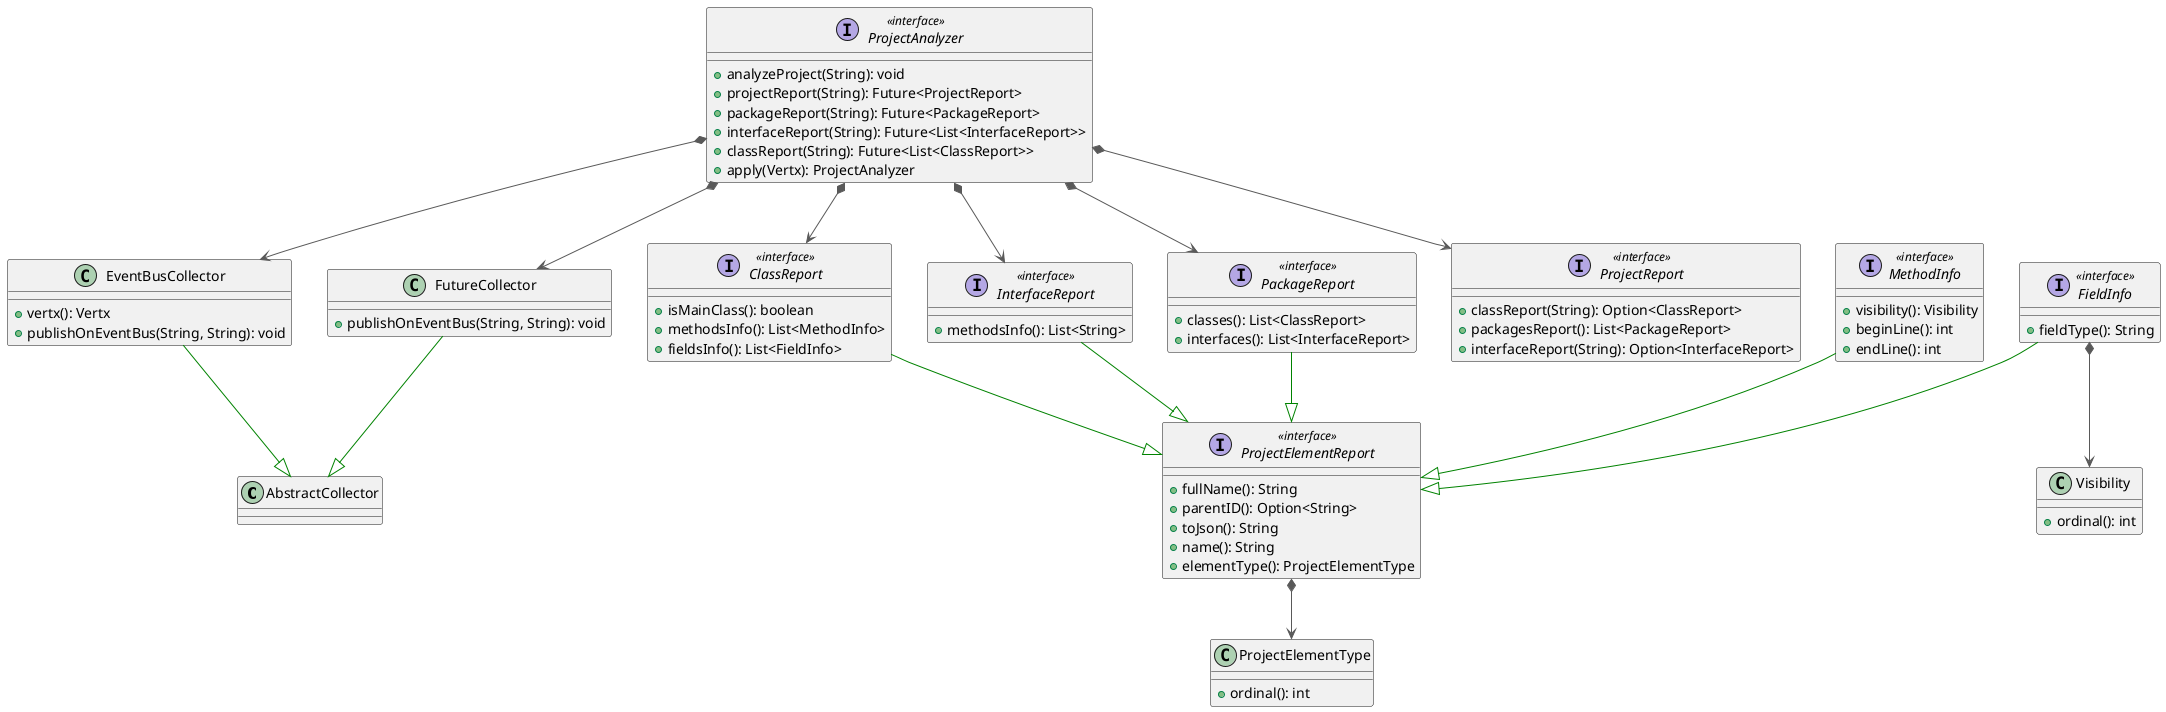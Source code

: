 @startuml

class AbstractCollector
interface ClassReport << interface >> {
  + isMainClass(): boolean
  + methodsInfo(): List<MethodInfo>
  + fieldsInfo(): List<FieldInfo>
}
class EventBusCollector {
  + vertx(): Vertx
  + publishOnEventBus(String, String): void
}
interface FieldInfo << interface >> {
  + fieldType(): String
}
class FutureCollector {
  + publishOnEventBus(String, String): void
}
interface InterfaceReport << interface >> {
  + methodsInfo(): List<String>
}
interface MethodInfo << interface >> {
  + visibility(): Visibility
  + beginLine(): int
  + endLine(): int
}
interface PackageReport << interface >> {
  + classes(): List<ClassReport>
  + interfaces(): List<InterfaceReport>
}
interface ProjectAnalyzer << interface >> {
  + analyzeProject(String): void
  + projectReport(String): Future<ProjectReport>
  + packageReport(String): Future<PackageReport>
  + interfaceReport(String): Future<List<InterfaceReport>>
  + classReport(String): Future<List<ClassReport>>
  + apply(Vertx): ProjectAnalyzer
}

interface ProjectElementReport << interface >> {
  + fullName(): String
  + parentID(): Option<String>
  + toJson(): String
  + name(): String
  + elementType(): ProjectElementType
}

class ProjectElementType {
  + ordinal(): int
}
interface ProjectReport << interface >> {
  + classReport(String): Option<ClassReport>
  + packagesReport(): List<PackageReport>
  + interfaceReport(String): Option<InterfaceReport>
}
class Visibility {
  + ordinal(): int
}

ClassReport           -[#008200,plain]-^  ProjectElementReport 
FieldInfo             -[#008200,plain]-^  ProjectElementReport 
InterfaceReport       -[#008200,plain]-^  ProjectElementReport 
MethodInfo            -[#008200,plain]-^  ProjectElementReport 
PackageReport         -[#008200,plain]-^  ProjectElementReport 
EventBusCollector -[#008200,plain]-^ AbstractCollector
FutureCollector -[#008200,plain]-^ AbstractCollector
ProjectAnalyzer *-[#595959,plain]-> FutureCollector
ProjectAnalyzer *-[#595959,plain]-> EventBusCollector
ProjectAnalyzer *-[#595959,plain]-> ProjectReport
ProjectAnalyzer *-[#595959,plain]-> PackageReport
ProjectAnalyzer *-[#595959,plain]-> ClassReport
ProjectAnalyzer *-[#595959,plain]-> InterfaceReport

FieldInfo *-[#595959,plain]-> Visibility
ProjectElementReport *-[#595959,plain]-> ProjectElementType

@enduml
